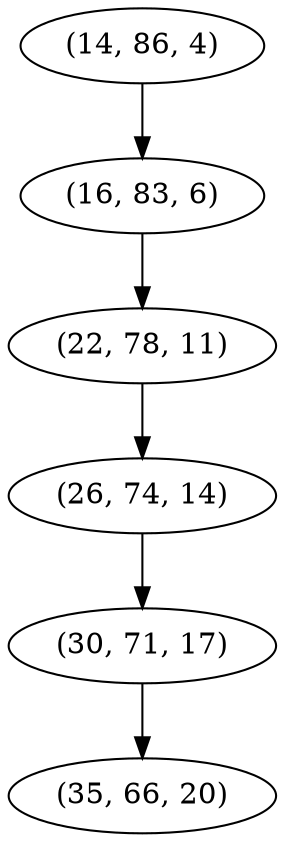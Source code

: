 digraph tree {
    "(14, 86, 4)";
    "(16, 83, 6)";
    "(22, 78, 11)";
    "(26, 74, 14)";
    "(30, 71, 17)";
    "(35, 66, 20)";
    "(14, 86, 4)" -> "(16, 83, 6)";
    "(16, 83, 6)" -> "(22, 78, 11)";
    "(22, 78, 11)" -> "(26, 74, 14)";
    "(26, 74, 14)" -> "(30, 71, 17)";
    "(30, 71, 17)" -> "(35, 66, 20)";
}
